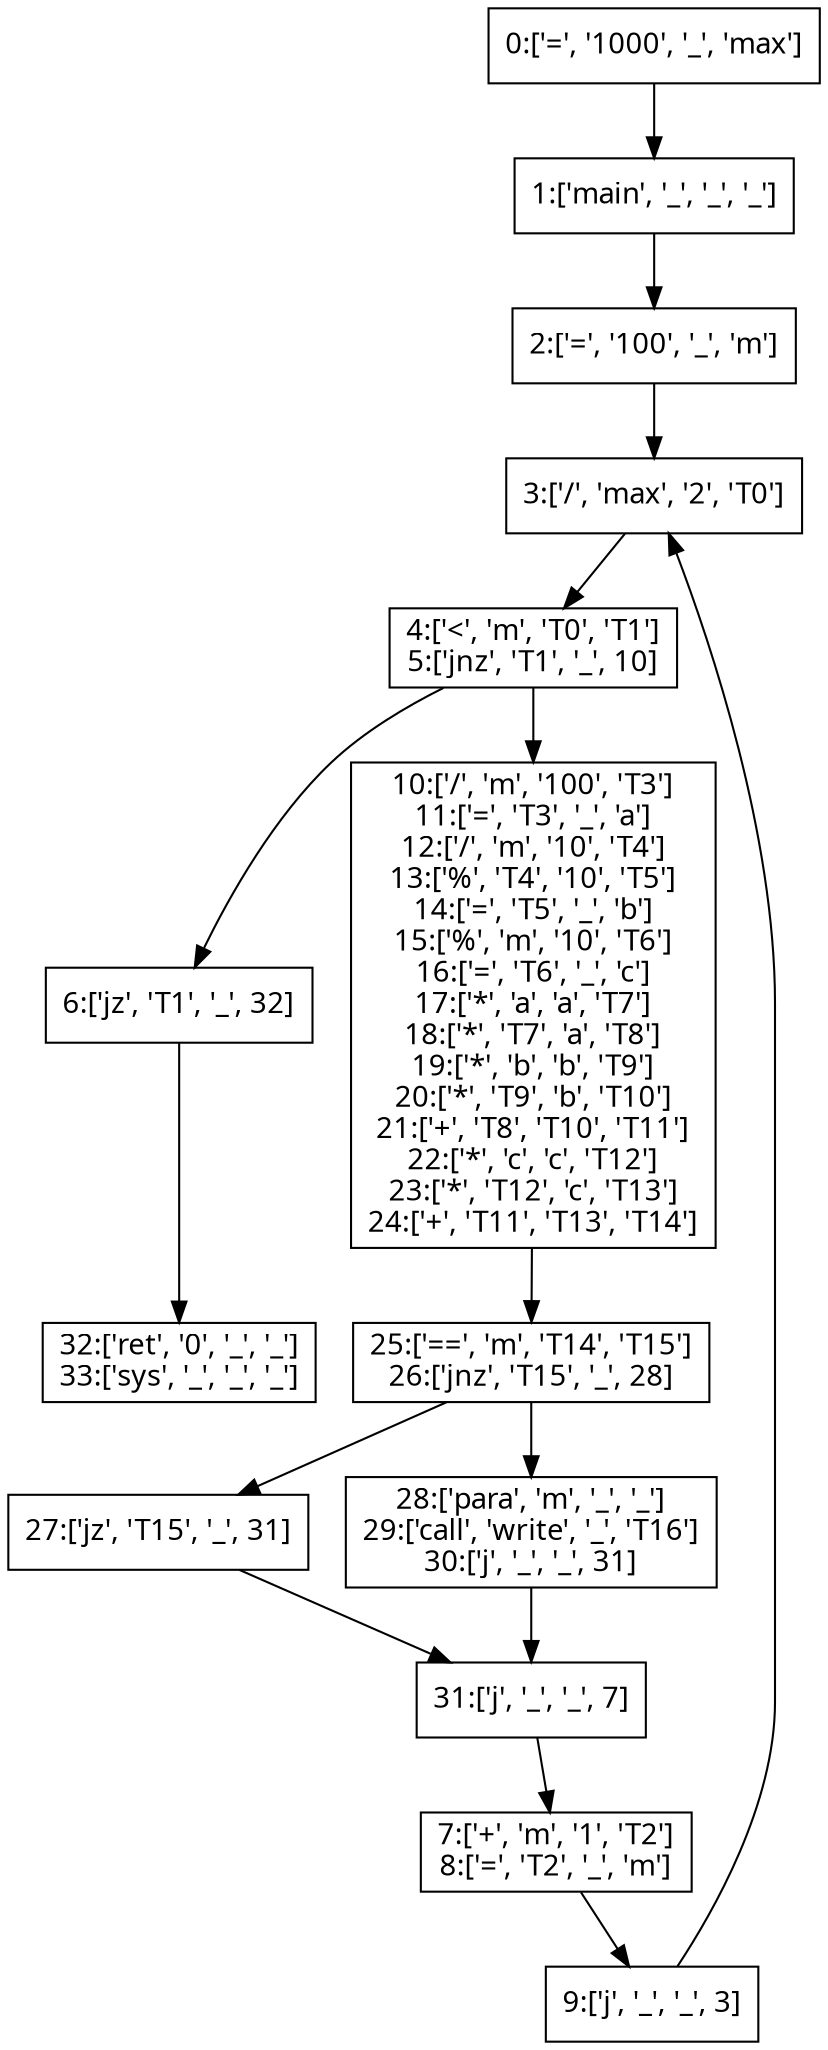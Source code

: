 // Basic_Block
digraph "./Basic_Block/basic_block" {
	0 [label="0:['=', '1000', '_', 'max']
" fontname=SimHei shape=rectangle]
	1 [label="1:['main', '_', '_', '_']
" fontname=SimHei shape=rectangle]
	2 [label="2:['=', '100', '_', 'm']
" fontname=SimHei shape=rectangle]
	3 [label="3:['/', 'max', '2', 'T0']
" fontname=SimHei shape=rectangle]
	4 [label="4:['<', 'm', 'T0', 'T1']
5:['jnz', 'T1', '_', 10]
" fontname=SimHei shape=rectangle]
	5 [label="6:['jz', 'T1', '_', 32]
" fontname=SimHei shape=rectangle]
	6 [label="7:['+', 'm', '1', 'T2']
8:['=', 'T2', '_', 'm']
" fontname=SimHei shape=rectangle]
	7 [label="9:['j', '_', '_', 3]
" fontname=SimHei shape=rectangle]
	8 [label="10:['/', 'm', '100', 'T3']
11:['=', 'T3', '_', 'a']
12:['/', 'm', '10', 'T4']
13:['%', 'T4', '10', 'T5']
14:['=', 'T5', '_', 'b']
15:['%', 'm', '10', 'T6']
16:['=', 'T6', '_', 'c']
17:['*', 'a', 'a', 'T7']
18:['*', 'T7', 'a', 'T8']
19:['*', 'b', 'b', 'T9']
20:['*', 'T9', 'b', 'T10']
21:['+', 'T8', 'T10', 'T11']
22:['*', 'c', 'c', 'T12']
23:['*', 'T12', 'c', 'T13']
24:['+', 'T11', 'T13', 'T14']
" fontname=SimHei shape=rectangle]
	9 [label="25:['==', 'm', 'T14', 'T15']
26:['jnz', 'T15', '_', 28]
" fontname=SimHei shape=rectangle]
	10 [label="27:['jz', 'T15', '_', 31]
" fontname=SimHei shape=rectangle]
	11 [label="28:['para', 'm', '_', '_']
29:['call', 'write', '_', 'T16']
30:['j', '_', '_', 31]
" fontname=SimHei shape=rectangle]
	12 [label="31:['j', '_', '_', 7]
" fontname=SimHei shape=rectangle]
	13 [label="32:['ret', '0', '_', '_']
33:['sys', '_', '_', '_']
" fontname=SimHei shape=rectangle]
	0 -> 1
	1 -> 2
	2 -> 3
	3 -> 4
	4 -> 8
	4 -> 5
	5 -> 13
	6 -> 7
	7 -> 3
	8 -> 9
	9 -> 11
	9 -> 10
	10 -> 12
	11 -> 12
	12 -> 6
}
